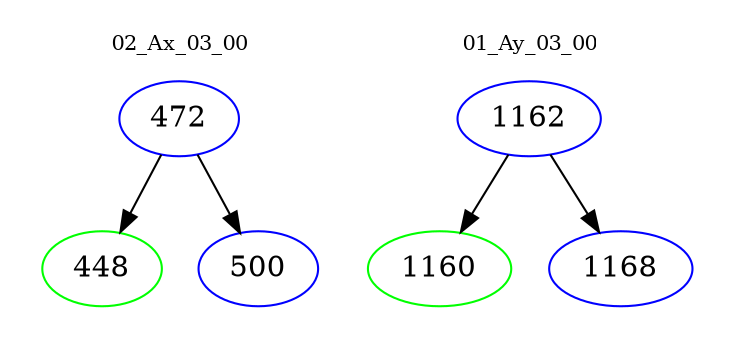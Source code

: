 digraph{
subgraph cluster_0 {
color = white
label = "02_Ax_03_00";
fontsize=10;
T0_472 [label="472", color="blue"]
T0_472 -> T0_448 [color="black"]
T0_448 [label="448", color="green"]
T0_472 -> T0_500 [color="black"]
T0_500 [label="500", color="blue"]
}
subgraph cluster_1 {
color = white
label = "01_Ay_03_00";
fontsize=10;
T1_1162 [label="1162", color="blue"]
T1_1162 -> T1_1160 [color="black"]
T1_1160 [label="1160", color="green"]
T1_1162 -> T1_1168 [color="black"]
T1_1168 [label="1168", color="blue"]
}
}
